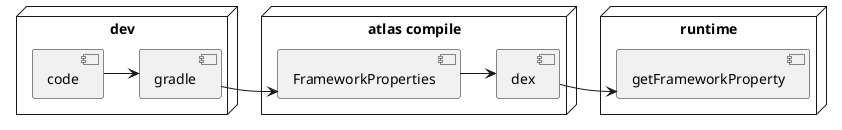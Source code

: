 @startuml

node “dev” {
   [code]-> [gradle]	
}

node “atlas compile” {
   [gradle]->[FrameworkProperties]
   [FrameworkProperties]->[dex]
} 

node “runtime”{
   [dex]->[getFrameworkProperty]
}
@enduml